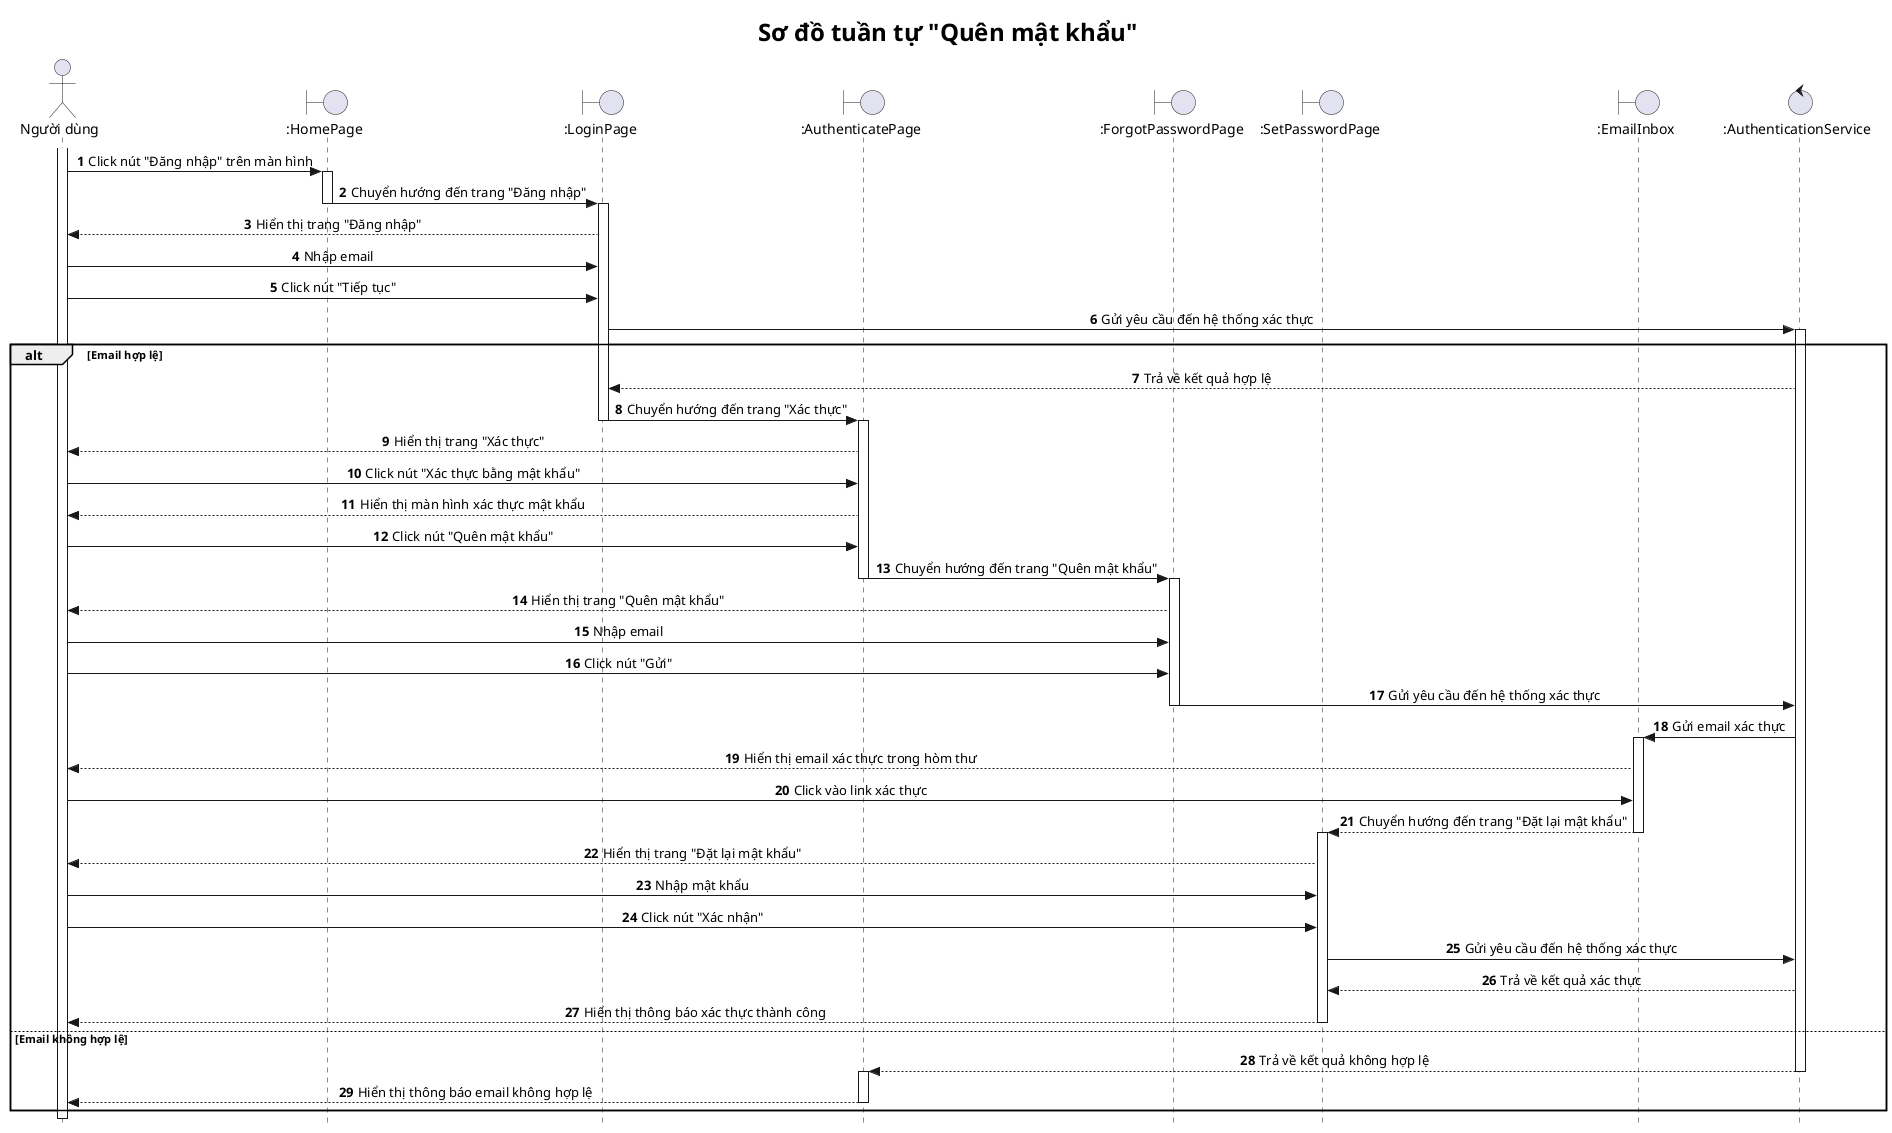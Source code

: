 @startuml

title <size: 24> Sơ đồ tuần tự "Quên mật khẩu" </size>

skinparam style strictuml
skinparam SequenceMessageAlignment center

autonumber

actor "Người dùng" as U
boundary ":HomePage" as HP  
boundary ":LoginPage" as LP  
boundary ":AuthenticatePage" as AP  
boundary ":ForgotPasswordPage" as FPP
boundary ":SetPasswordPage" as SP
boundary ":EmailInbox" as E  
control ":AuthenticationService" as AS

activate U
U -> HP : Click nút "Đăng nhập" trên màn hình
activate HP
HP -> LP: Chuyển hướng đến trang "Đăng nhập"
deactivate HP
activate LP
LP --> U : Hiển thị trang "Đăng nhập"

U -> LP : Nhập email
U -> LP : Click nút "Tiếp tục"
LP -> AS : Gửi yêu cầu đến hệ thống xác thực
activate AS

' Trường hợp Email hợp lệ
alt Email hợp lệ 
    AS --> LP: Trả về kết quả hợp lệ
    LP -> AP : Chuyển hướng đến trang "Xác thực"
    deactivate LP
    activate AP
    AP --> U : Hiển thị trang "Xác thực"
    U -> AP: Click nút "Xác thực bằng mật khẩu"
    AP --> U: Hiển thị màn hình xác thực mật khẩu
    U -> AP: Click nút "Quên mật khẩu"
    AP -> FPP: Chuyển hướng đến trang "Quên mật khẩu"
    deactivate AP
    activate FPP
    FPP --> U: Hiển thị trang "Quên mật khẩu"
    U -> FPP: Nhập email
    U -> FPP: Click nút "Gửi"
    FPP -> AS: Gửi yêu cầu đến hệ thống xác thực
    deactivate FPP
    AS -> E: Gửi email xác thực
    activate E
    E --> U: Hiển thị email xác thực trong hòm thư
    U -> E: Click vào link xác thực
    E --> SP: Chuyển hướng đến trang "Đặt lại mật khẩu"
    deactivate E
    activate SP
    SP --> U: Hiển thị trang "Đặt lại mật khẩu"
    U -> SP: Nhập mật khẩu
    U -> SP: Click nút "Xác nhận"
    SP -> AS: Gửi yêu cầu đến hệ thống xác thực
    AS --> SP: Trả về kết quả xác thực
    SP --> U: Hiển thị thông báo xác thực thành công
    deactivate SP

' Trường hợp Email không hợp lệ
else Email không hợp lệ
    AS --> AP: Trả về kết quả không hợp lệ
    deactivate AS
    activate AP        
    AP --> U : Hiển thị thông báo email không hợp lệ
    deactivate AP
end


@enduml